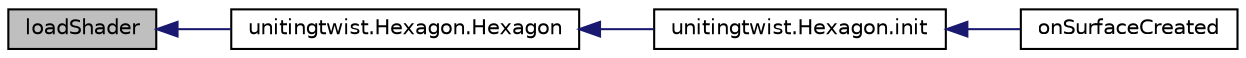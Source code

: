 digraph "loadShader"
{
  edge [fontname="Helvetica",fontsize="10",labelfontname="Helvetica",labelfontsize="10"];
  node [fontname="Helvetica",fontsize="10",shape=record];
  rankdir="LR";
  Node12 [label="loadShader",height=0.2,width=0.4,color="black", fillcolor="grey75", style="filled", fontcolor="black"];
  Node12 -> Node13 [dir="back",color="midnightblue",fontsize="10",style="solid",fontname="Helvetica"];
  Node13 [label="unitingtwist.Hexagon.Hexagon",height=0.2,width=0.4,color="black", fillcolor="white", style="filled",URL="$classunitingtwist_1_1_hexagon.html#aadc1f20d3bb3b975b0e03c519a7f8917",tooltip="Sets up the drawing object data for use in an OpenGL ES context. "];
  Node13 -> Node14 [dir="back",color="midnightblue",fontsize="10",style="solid",fontname="Helvetica"];
  Node14 [label="unitingtwist.Hexagon.init",height=0.2,width=0.4,color="black", fillcolor="white", style="filled",URL="$classunitingtwist_1_1_hexagon.html#a6bacb22e3ae6e84e8dd537d4f92b8e68"];
  Node14 -> Node15 [dir="back",color="midnightblue",fontsize="10",style="solid",fontname="Helvetica"];
  Node15 [label="onSurfaceCreated",height=0.2,width=0.4,color="black", fillcolor="white", style="filled",URL="$classunitingtwist_1_1_my_g_l_renderer.html#a6843354e3fe7377a3a73cb4b063ffa8f"];
}
